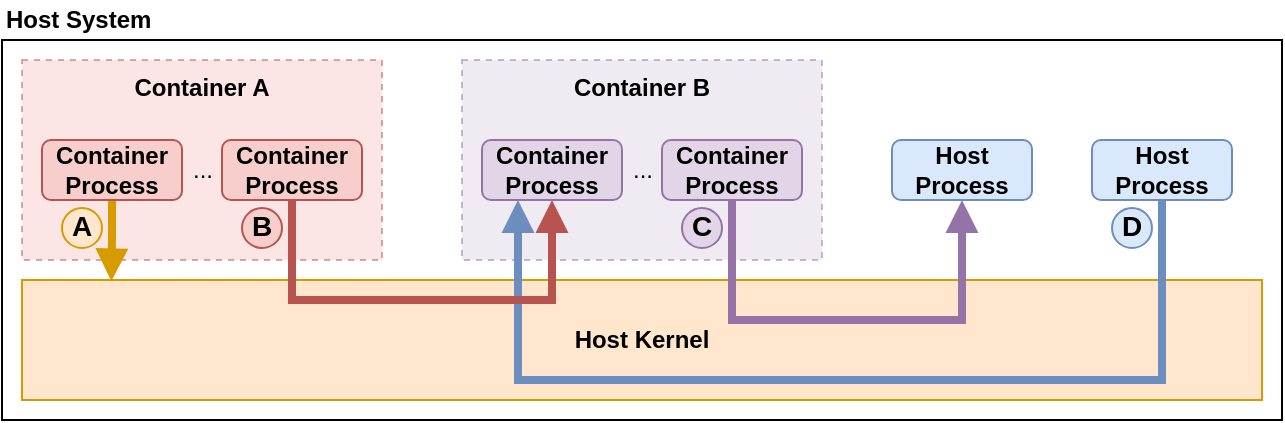 <mxfile version="14.6.13" type="device"><diagram id="xijrL7_aZ_lzyYdAZlZF" name="Page-1"><mxGraphModel dx="1585" dy="896" grid="1" gridSize="10" guides="1" tooltips="1" connect="1" arrows="1" fold="1" page="1" pageScale="1" pageWidth="850" pageHeight="1100" math="0" shadow="0"><root><mxCell id="0"/><mxCell id="1" parent="0"/><mxCell id="jt9AKjCzHUCjpLFg4QrO-3" value="" style="rounded=0;whiteSpace=wrap;html=1;" vertex="1" parent="1"><mxGeometry x="80" y="180" width="640" height="190" as="geometry"/></mxCell><mxCell id="jt9AKjCzHUCjpLFg4QrO-4" value="Host Kernel" style="rounded=0;whiteSpace=wrap;html=1;fillColor=#ffe6cc;strokeColor=#d79b00;fontStyle=1" vertex="1" parent="1"><mxGeometry x="90" y="300" width="620" height="60" as="geometry"/></mxCell><mxCell id="jt9AKjCzHUCjpLFg4QrO-7" value="Container A" style="rounded=0;whiteSpace=wrap;html=1;fillColor=#f8cecc;strokeColor=#b85450;dashed=1;opacity=50;fontStyle=1;verticalAlign=top;" vertex="1" parent="1"><mxGeometry x="90" y="190" width="180" height="100" as="geometry"/></mxCell><mxCell id="jt9AKjCzHUCjpLFg4QrO-8" value="Container B" style="rounded=0;whiteSpace=wrap;html=1;fillColor=#e1d5e7;strokeColor=#9673a6;dashed=1;opacity=50;fontStyle=1;verticalAlign=top;" vertex="1" parent="1"><mxGeometry x="310" y="190" width="180" height="100" as="geometry"/></mxCell><mxCell id="jt9AKjCzHUCjpLFg4QrO-35" style="edgeStyle=orthogonalEdgeStyle;rounded=0;orthogonalLoop=1;jettySize=auto;html=1;exitX=0.5;exitY=1;exitDx=0;exitDy=0;entryX=0.25;entryY=1;entryDx=0;entryDy=0;fontSize=14;endArrow=block;endFill=1;strokeWidth=4;fillColor=#dae8fc;strokeColor=#6c8ebf;" edge="1" parent="1" source="jt9AKjCzHUCjpLFg4QrO-11" target="jt9AKjCzHUCjpLFg4QrO-18"><mxGeometry relative="1" as="geometry"><Array as="points"><mxPoint x="660" y="350"/><mxPoint x="338" y="350"/><mxPoint x="338" y="260"/></Array></mxGeometry></mxCell><mxCell id="jt9AKjCzHUCjpLFg4QrO-11" value="Host Process" style="rounded=1;whiteSpace=wrap;html=1;fillColor=#dae8fc;strokeColor=#6c8ebf;fontStyle=1" vertex="1" parent="1"><mxGeometry x="625" y="230" width="70" height="30" as="geometry"/></mxCell><mxCell id="jt9AKjCzHUCjpLFg4QrO-12" value="Host Process" style="rounded=1;whiteSpace=wrap;html=1;fillColor=#dae8fc;strokeColor=#6c8ebf;fontStyle=1" vertex="1" parent="1"><mxGeometry x="525" y="230" width="70" height="30" as="geometry"/></mxCell><mxCell id="jt9AKjCzHUCjpLFg4QrO-27" style="edgeStyle=orthogonalEdgeStyle;rounded=0;orthogonalLoop=1;jettySize=auto;html=1;exitX=0.5;exitY=1;exitDx=0;exitDy=0;entryX=0.072;entryY=0.011;entryDx=0;entryDy=0;entryPerimeter=0;strokeWidth=4;fillColor=#ffe6cc;strokeColor=#d79b00;endArrow=block;endFill=1;" edge="1" parent="1" source="jt9AKjCzHUCjpLFg4QrO-14" target="jt9AKjCzHUCjpLFg4QrO-4"><mxGeometry relative="1" as="geometry"/></mxCell><mxCell id="jt9AKjCzHUCjpLFg4QrO-14" value="Container Process" style="rounded=1;whiteSpace=wrap;html=1;fillColor=#f8cecc;strokeColor=#b85450;fontStyle=1" vertex="1" parent="1"><mxGeometry x="100" y="230" width="70" height="30" as="geometry"/></mxCell><mxCell id="jt9AKjCzHUCjpLFg4QrO-28" style="edgeStyle=orthogonalEdgeStyle;rounded=0;orthogonalLoop=1;jettySize=auto;html=1;exitX=0.5;exitY=1;exitDx=0;exitDy=0;entryX=0.5;entryY=1;entryDx=0;entryDy=0;strokeWidth=4;fillColor=#f8cecc;strokeColor=#b85450;endArrow=block;endFill=1;" edge="1" parent="1" source="jt9AKjCzHUCjpLFg4QrO-15" target="jt9AKjCzHUCjpLFg4QrO-18"><mxGeometry relative="1" as="geometry"><Array as="points"><mxPoint x="225" y="310"/><mxPoint x="355" y="310"/></Array></mxGeometry></mxCell><mxCell id="jt9AKjCzHUCjpLFg4QrO-15" value="Container Process" style="rounded=1;whiteSpace=wrap;html=1;fillColor=#f8cecc;strokeColor=#b85450;fontStyle=1" vertex="1" parent="1"><mxGeometry x="190" y="230" width="70" height="30" as="geometry"/></mxCell><mxCell id="jt9AKjCzHUCjpLFg4QrO-26" style="edgeStyle=orthogonalEdgeStyle;rounded=0;orthogonalLoop=1;jettySize=auto;html=1;exitX=0.5;exitY=1;exitDx=0;exitDy=0;strokeWidth=4;fillColor=#e1d5e7;strokeColor=#9673a6;endArrow=block;endFill=1;entryX=0.5;entryY=1;entryDx=0;entryDy=0;" edge="1" parent="1" source="jt9AKjCzHUCjpLFg4QrO-17" target="jt9AKjCzHUCjpLFg4QrO-12"><mxGeometry relative="1" as="geometry"><Array as="points"><mxPoint x="445" y="320"/><mxPoint x="560" y="320"/></Array></mxGeometry></mxCell><mxCell id="jt9AKjCzHUCjpLFg4QrO-17" value="Container Process" style="rounded=1;whiteSpace=wrap;html=1;fillColor=#e1d5e7;strokeColor=#9673a6;fontStyle=1" vertex="1" parent="1"><mxGeometry x="410" y="230" width="70" height="30" as="geometry"/></mxCell><mxCell id="jt9AKjCzHUCjpLFg4QrO-18" value="Container Process" style="rounded=1;whiteSpace=wrap;html=1;fillColor=#e1d5e7;strokeColor=#9673a6;fontStyle=1" vertex="1" parent="1"><mxGeometry x="320" y="230" width="70" height="30" as="geometry"/></mxCell><mxCell id="jt9AKjCzHUCjpLFg4QrO-19" value="..." style="text;html=1;align=center;verticalAlign=middle;resizable=0;points=[];autosize=1;strokeColor=none;" vertex="1" parent="1"><mxGeometry x="165" y="235" width="30" height="20" as="geometry"/></mxCell><mxCell id="jt9AKjCzHUCjpLFg4QrO-20" value="..." style="text;html=1;align=center;verticalAlign=middle;resizable=0;points=[];autosize=1;strokeColor=none;" vertex="1" parent="1"><mxGeometry x="385" y="235" width="30" height="20" as="geometry"/></mxCell><mxCell id="jt9AKjCzHUCjpLFg4QrO-29" value="A" style="ellipse;whiteSpace=wrap;html=1;aspect=fixed;align=center;fontStyle=1;fontSize=14;fillColor=#ffe6cc;strokeColor=#d79b00;verticalAlign=bottom;" vertex="1" parent="1"><mxGeometry x="110" y="264" width="20" height="20" as="geometry"/></mxCell><mxCell id="jt9AKjCzHUCjpLFg4QrO-31" value="B" style="ellipse;whiteSpace=wrap;html=1;aspect=fixed;align=center;fontStyle=1;fontSize=14;fillColor=#f8cecc;strokeColor=#b85450;verticalAlign=bottom;" vertex="1" parent="1"><mxGeometry x="200" y="264" width="20" height="20" as="geometry"/></mxCell><mxCell id="jt9AKjCzHUCjpLFg4QrO-32" value="C" style="ellipse;whiteSpace=wrap;html=1;aspect=fixed;align=center;fontStyle=1;fontSize=14;fillColor=#e1d5e7;strokeColor=#9673a6;verticalAlign=bottom;" vertex="1" parent="1"><mxGeometry x="420" y="264" width="20" height="20" as="geometry"/></mxCell><mxCell id="jt9AKjCzHUCjpLFg4QrO-33" value="D" style="ellipse;whiteSpace=wrap;html=1;aspect=fixed;align=center;fontStyle=1;fontSize=14;fillColor=#dae8fc;strokeColor=#6c8ebf;verticalAlign=bottom;" vertex="1" parent="1"><mxGeometry x="635" y="264" width="20" height="20" as="geometry"/></mxCell><mxCell id="jt9AKjCzHUCjpLFg4QrO-34" value="Host System" style="text;html=1;align=left;verticalAlign=middle;resizable=0;points=[];autosize=1;strokeColor=none;fontStyle=1" vertex="1" parent="1"><mxGeometry x="80" y="160" width="90" height="20" as="geometry"/></mxCell></root></mxGraphModel></diagram></mxfile>